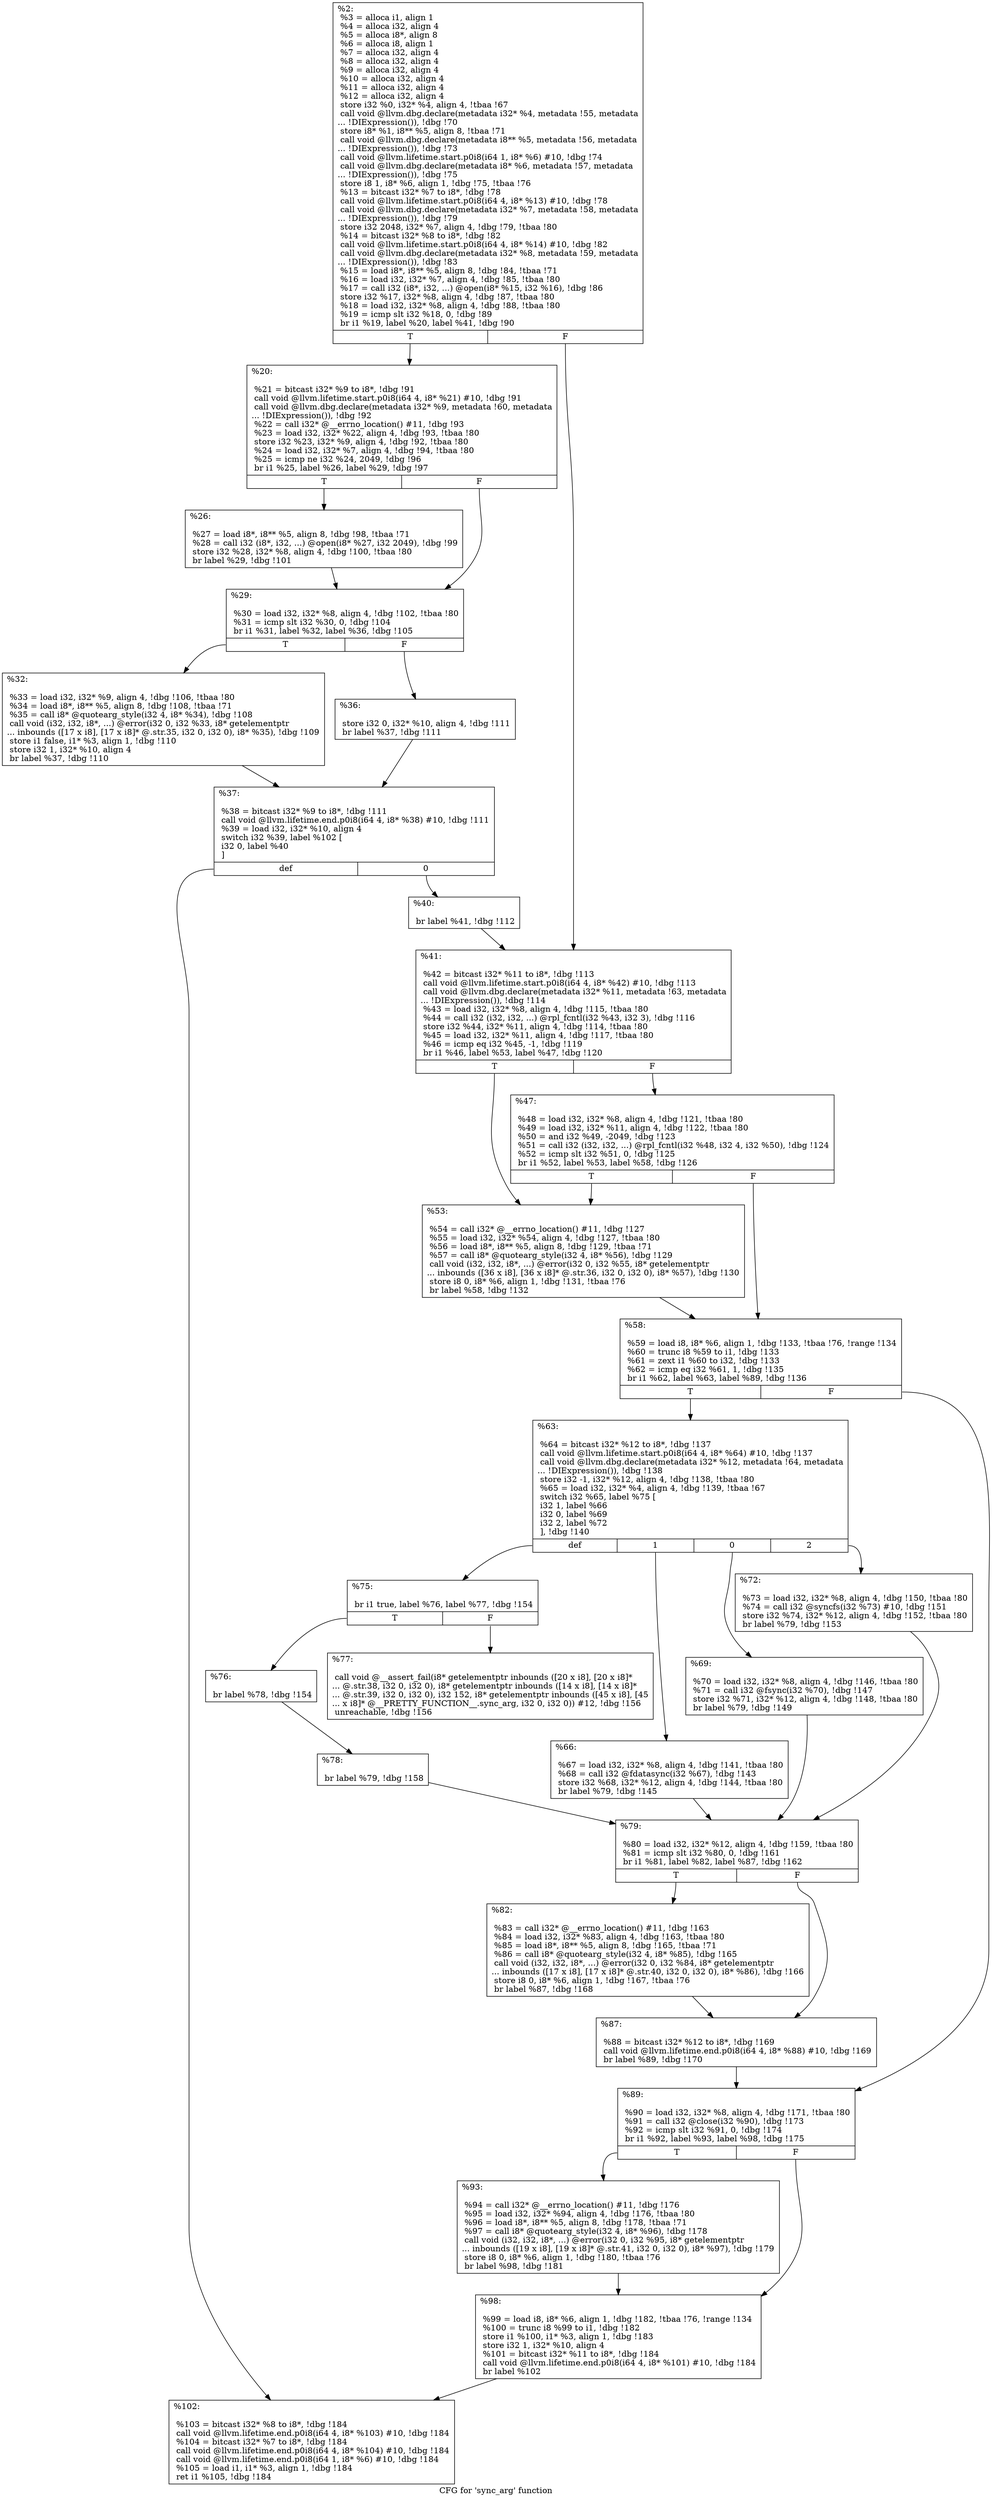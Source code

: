 digraph "CFG for 'sync_arg' function" {
	label="CFG for 'sync_arg' function";

	Node0xac4ad0 [shape=record,label="{%2:\l  %3 = alloca i1, align 1\l  %4 = alloca i32, align 4\l  %5 = alloca i8*, align 8\l  %6 = alloca i8, align 1\l  %7 = alloca i32, align 4\l  %8 = alloca i32, align 4\l  %9 = alloca i32, align 4\l  %10 = alloca i32, align 4\l  %11 = alloca i32, align 4\l  %12 = alloca i32, align 4\l  store i32 %0, i32* %4, align 4, !tbaa !67\l  call void @llvm.dbg.declare(metadata i32* %4, metadata !55, metadata\l... !DIExpression()), !dbg !70\l  store i8* %1, i8** %5, align 8, !tbaa !71\l  call void @llvm.dbg.declare(metadata i8** %5, metadata !56, metadata\l... !DIExpression()), !dbg !73\l  call void @llvm.lifetime.start.p0i8(i64 1, i8* %6) #10, !dbg !74\l  call void @llvm.dbg.declare(metadata i8* %6, metadata !57, metadata\l... !DIExpression()), !dbg !75\l  store i8 1, i8* %6, align 1, !dbg !75, !tbaa !76\l  %13 = bitcast i32* %7 to i8*, !dbg !78\l  call void @llvm.lifetime.start.p0i8(i64 4, i8* %13) #10, !dbg !78\l  call void @llvm.dbg.declare(metadata i32* %7, metadata !58, metadata\l... !DIExpression()), !dbg !79\l  store i32 2048, i32* %7, align 4, !dbg !79, !tbaa !80\l  %14 = bitcast i32* %8 to i8*, !dbg !82\l  call void @llvm.lifetime.start.p0i8(i64 4, i8* %14) #10, !dbg !82\l  call void @llvm.dbg.declare(metadata i32* %8, metadata !59, metadata\l... !DIExpression()), !dbg !83\l  %15 = load i8*, i8** %5, align 8, !dbg !84, !tbaa !71\l  %16 = load i32, i32* %7, align 4, !dbg !85, !tbaa !80\l  %17 = call i32 (i8*, i32, ...) @open(i8* %15, i32 %16), !dbg !86\l  store i32 %17, i32* %8, align 4, !dbg !87, !tbaa !80\l  %18 = load i32, i32* %8, align 4, !dbg !88, !tbaa !80\l  %19 = icmp slt i32 %18, 0, !dbg !89\l  br i1 %19, label %20, label %41, !dbg !90\l|{<s0>T|<s1>F}}"];
	Node0xac4ad0:s0 -> Node0xab59d0;
	Node0xac4ad0:s1 -> Node0xab5c00;
	Node0xab59d0 [shape=record,label="{%20:\l\l  %21 = bitcast i32* %9 to i8*, !dbg !91\l  call void @llvm.lifetime.start.p0i8(i64 4, i8* %21) #10, !dbg !91\l  call void @llvm.dbg.declare(metadata i32* %9, metadata !60, metadata\l... !DIExpression()), !dbg !92\l  %22 = call i32* @__errno_location() #11, !dbg !93\l  %23 = load i32, i32* %22, align 4, !dbg !93, !tbaa !80\l  store i32 %23, i32* %9, align 4, !dbg !92, !tbaa !80\l  %24 = load i32, i32* %7, align 4, !dbg !94, !tbaa !80\l  %25 = icmp ne i32 %24, 2049, !dbg !96\l  br i1 %25, label %26, label %29, !dbg !97\l|{<s0>T|<s1>F}}"];
	Node0xab59d0:s0 -> Node0xab5a20;
	Node0xab59d0:s1 -> Node0xab5a70;
	Node0xab5a20 [shape=record,label="{%26:\l\l  %27 = load i8*, i8** %5, align 8, !dbg !98, !tbaa !71\l  %28 = call i32 (i8*, i32, ...) @open(i8* %27, i32 2049), !dbg !99\l  store i32 %28, i32* %8, align 4, !dbg !100, !tbaa !80\l  br label %29, !dbg !101\l}"];
	Node0xab5a20 -> Node0xab5a70;
	Node0xab5a70 [shape=record,label="{%29:\l\l  %30 = load i32, i32* %8, align 4, !dbg !102, !tbaa !80\l  %31 = icmp slt i32 %30, 0, !dbg !104\l  br i1 %31, label %32, label %36, !dbg !105\l|{<s0>T|<s1>F}}"];
	Node0xab5a70:s0 -> Node0xab5ac0;
	Node0xab5a70:s1 -> Node0xab5b10;
	Node0xab5ac0 [shape=record,label="{%32:\l\l  %33 = load i32, i32* %9, align 4, !dbg !106, !tbaa !80\l  %34 = load i8*, i8** %5, align 8, !dbg !108, !tbaa !71\l  %35 = call i8* @quotearg_style(i32 4, i8* %34), !dbg !108\l  call void (i32, i32, i8*, ...) @error(i32 0, i32 %33, i8* getelementptr\l... inbounds ([17 x i8], [17 x i8]* @.str.35, i32 0, i32 0), i8* %35), !dbg !109\l  store i1 false, i1* %3, align 1, !dbg !110\l  store i32 1, i32* %10, align 4\l  br label %37, !dbg !110\l}"];
	Node0xab5ac0 -> Node0xab5b60;
	Node0xab5b10 [shape=record,label="{%36:\l\l  store i32 0, i32* %10, align 4, !dbg !111\l  br label %37, !dbg !111\l}"];
	Node0xab5b10 -> Node0xab5b60;
	Node0xab5b60 [shape=record,label="{%37:\l\l  %38 = bitcast i32* %9 to i8*, !dbg !111\l  call void @llvm.lifetime.end.p0i8(i64 4, i8* %38) #10, !dbg !111\l  %39 = load i32, i32* %10, align 4\l  switch i32 %39, label %102 [\l    i32 0, label %40\l  ]\l|{<s0>def|<s1>0}}"];
	Node0xab5b60:s0 -> Node0xab61a0;
	Node0xab5b60:s1 -> Node0xab5bb0;
	Node0xab5bb0 [shape=record,label="{%40:\l\l  br label %41, !dbg !112\l}"];
	Node0xab5bb0 -> Node0xab5c00;
	Node0xab5c00 [shape=record,label="{%41:\l\l  %42 = bitcast i32* %11 to i8*, !dbg !113\l  call void @llvm.lifetime.start.p0i8(i64 4, i8* %42) #10, !dbg !113\l  call void @llvm.dbg.declare(metadata i32* %11, metadata !63, metadata\l... !DIExpression()), !dbg !114\l  %43 = load i32, i32* %8, align 4, !dbg !115, !tbaa !80\l  %44 = call i32 (i32, i32, ...) @rpl_fcntl(i32 %43, i32 3), !dbg !116\l  store i32 %44, i32* %11, align 4, !dbg !114, !tbaa !80\l  %45 = load i32, i32* %11, align 4, !dbg !117, !tbaa !80\l  %46 = icmp eq i32 %45, -1, !dbg !119\l  br i1 %46, label %53, label %47, !dbg !120\l|{<s0>T|<s1>F}}"];
	Node0xab5c00:s0 -> Node0xab5ca0;
	Node0xab5c00:s1 -> Node0xab5c50;
	Node0xab5c50 [shape=record,label="{%47:\l\l  %48 = load i32, i32* %8, align 4, !dbg !121, !tbaa !80\l  %49 = load i32, i32* %11, align 4, !dbg !122, !tbaa !80\l  %50 = and i32 %49, -2049, !dbg !123\l  %51 = call i32 (i32, i32, ...) @rpl_fcntl(i32 %48, i32 4, i32 %50), !dbg !124\l  %52 = icmp slt i32 %51, 0, !dbg !125\l  br i1 %52, label %53, label %58, !dbg !126\l|{<s0>T|<s1>F}}"];
	Node0xab5c50:s0 -> Node0xab5ca0;
	Node0xab5c50:s1 -> Node0xab5cf0;
	Node0xab5ca0 [shape=record,label="{%53:\l\l  %54 = call i32* @__errno_location() #11, !dbg !127\l  %55 = load i32, i32* %54, align 4, !dbg !127, !tbaa !80\l  %56 = load i8*, i8** %5, align 8, !dbg !129, !tbaa !71\l  %57 = call i8* @quotearg_style(i32 4, i8* %56), !dbg !129\l  call void (i32, i32, i8*, ...) @error(i32 0, i32 %55, i8* getelementptr\l... inbounds ([36 x i8], [36 x i8]* @.str.36, i32 0, i32 0), i8* %57), !dbg !130\l  store i8 0, i8* %6, align 1, !dbg !131, !tbaa !76\l  br label %58, !dbg !132\l}"];
	Node0xab5ca0 -> Node0xab5cf0;
	Node0xab5cf0 [shape=record,label="{%58:\l\l  %59 = load i8, i8* %6, align 1, !dbg !133, !tbaa !76, !range !134\l  %60 = trunc i8 %59 to i1, !dbg !133\l  %61 = zext i1 %60 to i32, !dbg !133\l  %62 = icmp eq i32 %61, 1, !dbg !135\l  br i1 %62, label %63, label %89, !dbg !136\l|{<s0>T|<s1>F}}"];
	Node0xab5cf0:s0 -> Node0xab5d40;
	Node0xab5cf0:s1 -> Node0xab60b0;
	Node0xab5d40 [shape=record,label="{%63:\l\l  %64 = bitcast i32* %12 to i8*, !dbg !137\l  call void @llvm.lifetime.start.p0i8(i64 4, i8* %64) #10, !dbg !137\l  call void @llvm.dbg.declare(metadata i32* %12, metadata !64, metadata\l... !DIExpression()), !dbg !138\l  store i32 -1, i32* %12, align 4, !dbg !138, !tbaa !80\l  %65 = load i32, i32* %4, align 4, !dbg !139, !tbaa !67\l  switch i32 %65, label %75 [\l    i32 1, label %66\l    i32 0, label %69\l    i32 2, label %72\l  ], !dbg !140\l|{<s0>def|<s1>1|<s2>0|<s3>2}}"];
	Node0xab5d40:s0 -> Node0xab5e80;
	Node0xab5d40:s1 -> Node0xab5d90;
	Node0xab5d40:s2 -> Node0xab5de0;
	Node0xab5d40:s3 -> Node0xab5e30;
	Node0xab5d90 [shape=record,label="{%66:\l\l  %67 = load i32, i32* %8, align 4, !dbg !141, !tbaa !80\l  %68 = call i32 @fdatasync(i32 %67), !dbg !143\l  store i32 %68, i32* %12, align 4, !dbg !144, !tbaa !80\l  br label %79, !dbg !145\l}"];
	Node0xab5d90 -> Node0xab5fc0;
	Node0xab5de0 [shape=record,label="{%69:\l\l  %70 = load i32, i32* %8, align 4, !dbg !146, !tbaa !80\l  %71 = call i32 @fsync(i32 %70), !dbg !147\l  store i32 %71, i32* %12, align 4, !dbg !148, !tbaa !80\l  br label %79, !dbg !149\l}"];
	Node0xab5de0 -> Node0xab5fc0;
	Node0xab5e30 [shape=record,label="{%72:\l\l  %73 = load i32, i32* %8, align 4, !dbg !150, !tbaa !80\l  %74 = call i32 @syncfs(i32 %73) #10, !dbg !151\l  store i32 %74, i32* %12, align 4, !dbg !152, !tbaa !80\l  br label %79, !dbg !153\l}"];
	Node0xab5e30 -> Node0xab5fc0;
	Node0xab5e80 [shape=record,label="{%75:\l\l  br i1 true, label %76, label %77, !dbg !154\l|{<s0>T|<s1>F}}"];
	Node0xab5e80:s0 -> Node0xab5ed0;
	Node0xab5e80:s1 -> Node0xab5f20;
	Node0xab5ed0 [shape=record,label="{%76:\l\l  br label %78, !dbg !154\l}"];
	Node0xab5ed0 -> Node0xab5f70;
	Node0xab5f20 [shape=record,label="{%77:\l\l  call void @__assert_fail(i8* getelementptr inbounds ([20 x i8], [20 x i8]*\l... @.str.38, i32 0, i32 0), i8* getelementptr inbounds ([14 x i8], [14 x i8]*\l... @.str.39, i32 0, i32 0), i32 152, i8* getelementptr inbounds ([45 x i8], [45\l... x i8]* @__PRETTY_FUNCTION__.sync_arg, i32 0, i32 0)) #12, !dbg !156\l  unreachable, !dbg !156\l}"];
	Node0xab5f70 [shape=record,label="{%78:\l\l  br label %79, !dbg !158\l}"];
	Node0xab5f70 -> Node0xab5fc0;
	Node0xab5fc0 [shape=record,label="{%79:\l\l  %80 = load i32, i32* %12, align 4, !dbg !159, !tbaa !80\l  %81 = icmp slt i32 %80, 0, !dbg !161\l  br i1 %81, label %82, label %87, !dbg !162\l|{<s0>T|<s1>F}}"];
	Node0xab5fc0:s0 -> Node0xab6010;
	Node0xab5fc0:s1 -> Node0xab6060;
	Node0xab6010 [shape=record,label="{%82:\l\l  %83 = call i32* @__errno_location() #11, !dbg !163\l  %84 = load i32, i32* %83, align 4, !dbg !163, !tbaa !80\l  %85 = load i8*, i8** %5, align 8, !dbg !165, !tbaa !71\l  %86 = call i8* @quotearg_style(i32 4, i8* %85), !dbg !165\l  call void (i32, i32, i8*, ...) @error(i32 0, i32 %84, i8* getelementptr\l... inbounds ([17 x i8], [17 x i8]* @.str.40, i32 0, i32 0), i8* %86), !dbg !166\l  store i8 0, i8* %6, align 1, !dbg !167, !tbaa !76\l  br label %87, !dbg !168\l}"];
	Node0xab6010 -> Node0xab6060;
	Node0xab6060 [shape=record,label="{%87:\l\l  %88 = bitcast i32* %12 to i8*, !dbg !169\l  call void @llvm.lifetime.end.p0i8(i64 4, i8* %88) #10, !dbg !169\l  br label %89, !dbg !170\l}"];
	Node0xab6060 -> Node0xab60b0;
	Node0xab60b0 [shape=record,label="{%89:\l\l  %90 = load i32, i32* %8, align 4, !dbg !171, !tbaa !80\l  %91 = call i32 @close(i32 %90), !dbg !173\l  %92 = icmp slt i32 %91, 0, !dbg !174\l  br i1 %92, label %93, label %98, !dbg !175\l|{<s0>T|<s1>F}}"];
	Node0xab60b0:s0 -> Node0xab6100;
	Node0xab60b0:s1 -> Node0xab6150;
	Node0xab6100 [shape=record,label="{%93:\l\l  %94 = call i32* @__errno_location() #11, !dbg !176\l  %95 = load i32, i32* %94, align 4, !dbg !176, !tbaa !80\l  %96 = load i8*, i8** %5, align 8, !dbg !178, !tbaa !71\l  %97 = call i8* @quotearg_style(i32 4, i8* %96), !dbg !178\l  call void (i32, i32, i8*, ...) @error(i32 0, i32 %95, i8* getelementptr\l... inbounds ([19 x i8], [19 x i8]* @.str.41, i32 0, i32 0), i8* %97), !dbg !179\l  store i8 0, i8* %6, align 1, !dbg !180, !tbaa !76\l  br label %98, !dbg !181\l}"];
	Node0xab6100 -> Node0xab6150;
	Node0xab6150 [shape=record,label="{%98:\l\l  %99 = load i8, i8* %6, align 1, !dbg !182, !tbaa !76, !range !134\l  %100 = trunc i8 %99 to i1, !dbg !182\l  store i1 %100, i1* %3, align 1, !dbg !183\l  store i32 1, i32* %10, align 4\l  %101 = bitcast i32* %11 to i8*, !dbg !184\l  call void @llvm.lifetime.end.p0i8(i64 4, i8* %101) #10, !dbg !184\l  br label %102\l}"];
	Node0xab6150 -> Node0xab61a0;
	Node0xab61a0 [shape=record,label="{%102:\l\l  %103 = bitcast i32* %8 to i8*, !dbg !184\l  call void @llvm.lifetime.end.p0i8(i64 4, i8* %103) #10, !dbg !184\l  %104 = bitcast i32* %7 to i8*, !dbg !184\l  call void @llvm.lifetime.end.p0i8(i64 4, i8* %104) #10, !dbg !184\l  call void @llvm.lifetime.end.p0i8(i64 1, i8* %6) #10, !dbg !184\l  %105 = load i1, i1* %3, align 1, !dbg !184\l  ret i1 %105, !dbg !184\l}"];
}
